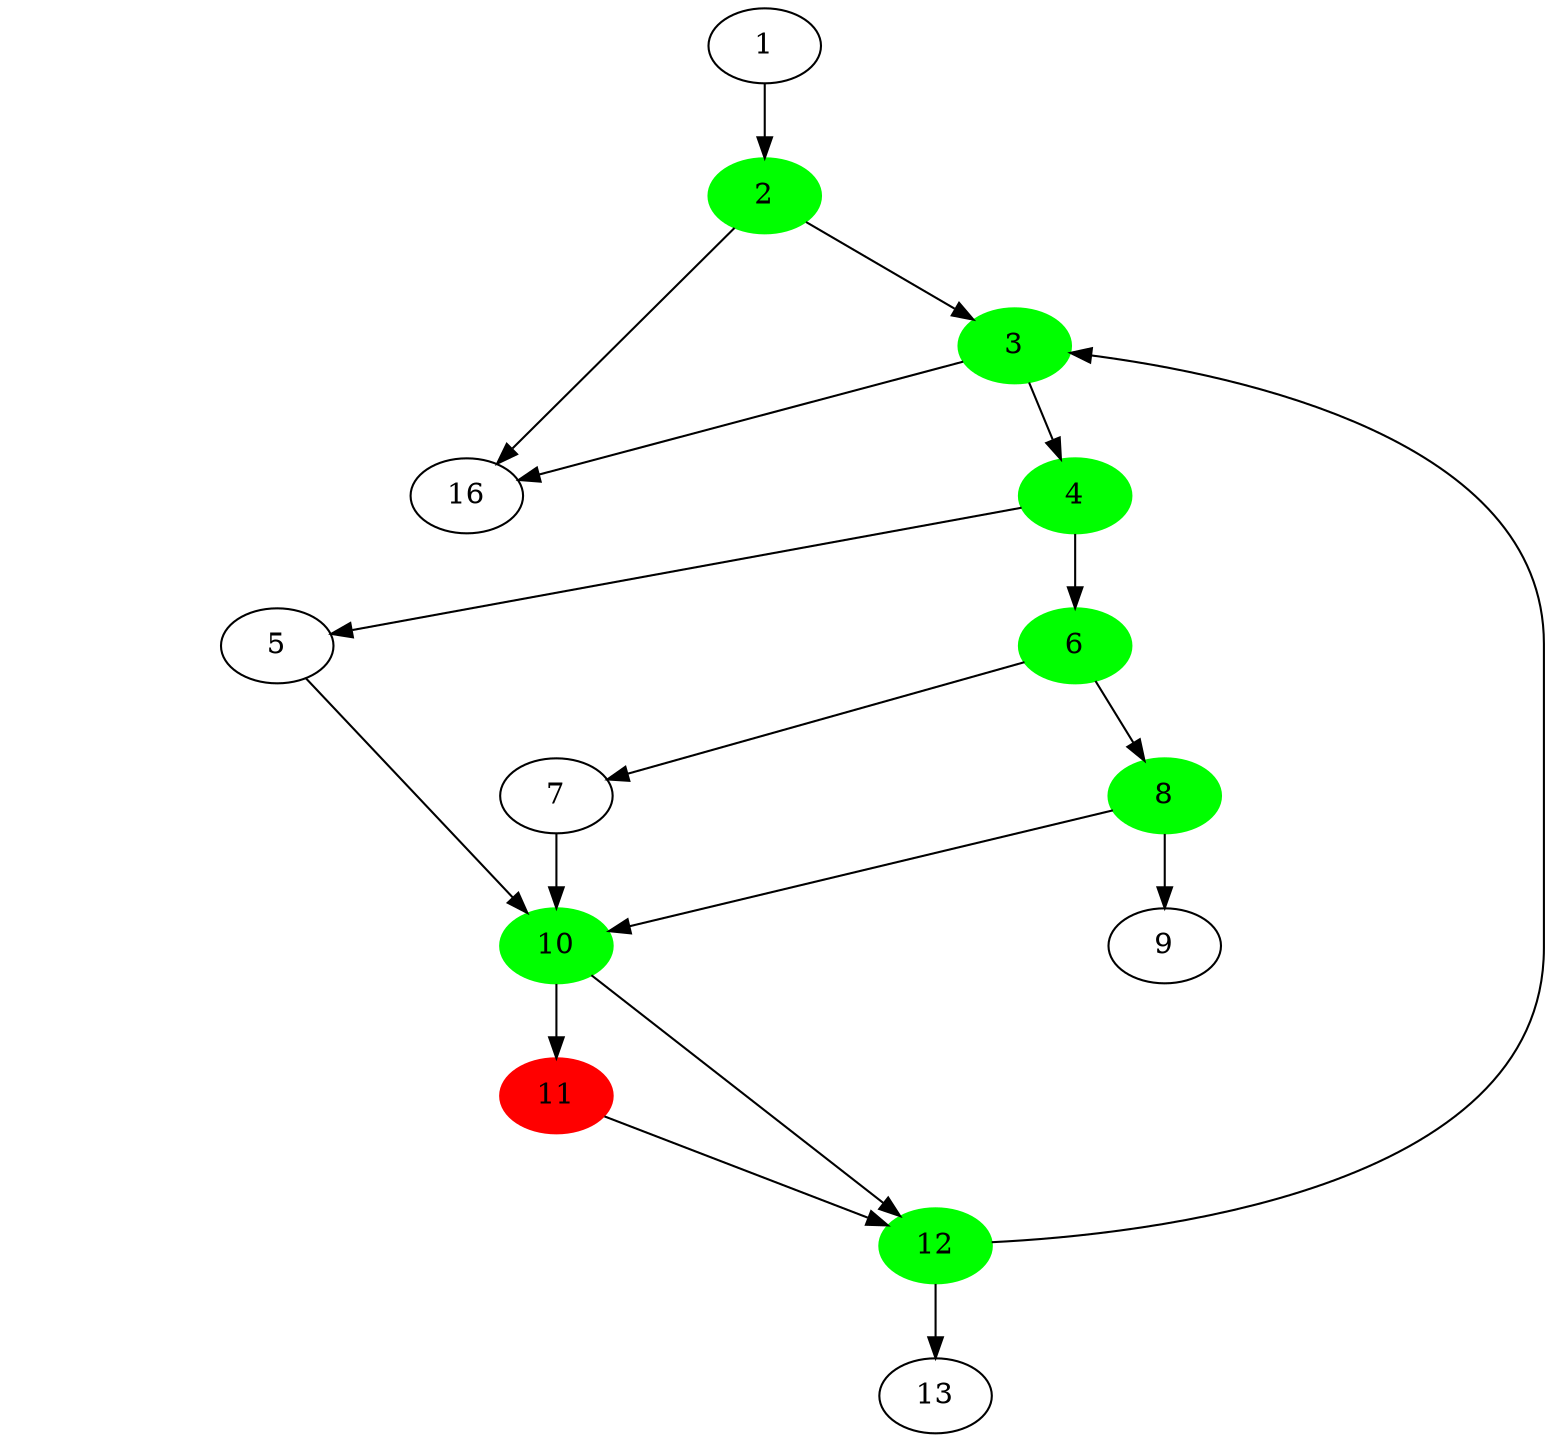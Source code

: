 DIGRAPH  cfg {
	nodesep = 0.1;
	randsep = 0.1;
	ratio = 1;
	node [shape=ellipse]; {node [label="name"]}
		1;  5; 7; 9; 13; 16;
node [shape=ellipse, style=filled,color="RED"] 11;
node [shape=ellipse, style=filled,color="Green"] 2;3;4;6;8;10;12;


	1 -> 2;
      2 -> 3;
      2 -> 16;
	3 -> 4;
      3 -> 16;
	4 -> 5;
	4 -> 6;
	6 -> 7;
	6 -> 8;
      8 -> 9;
	8 -> 10;
	5 -> 10;
	7 -> 10;
	10 -> 11;
	11 -> 12;
	10 -> 12;
	12 -> 13;
	12 -> 3;
	
	fontsize=20;
}

